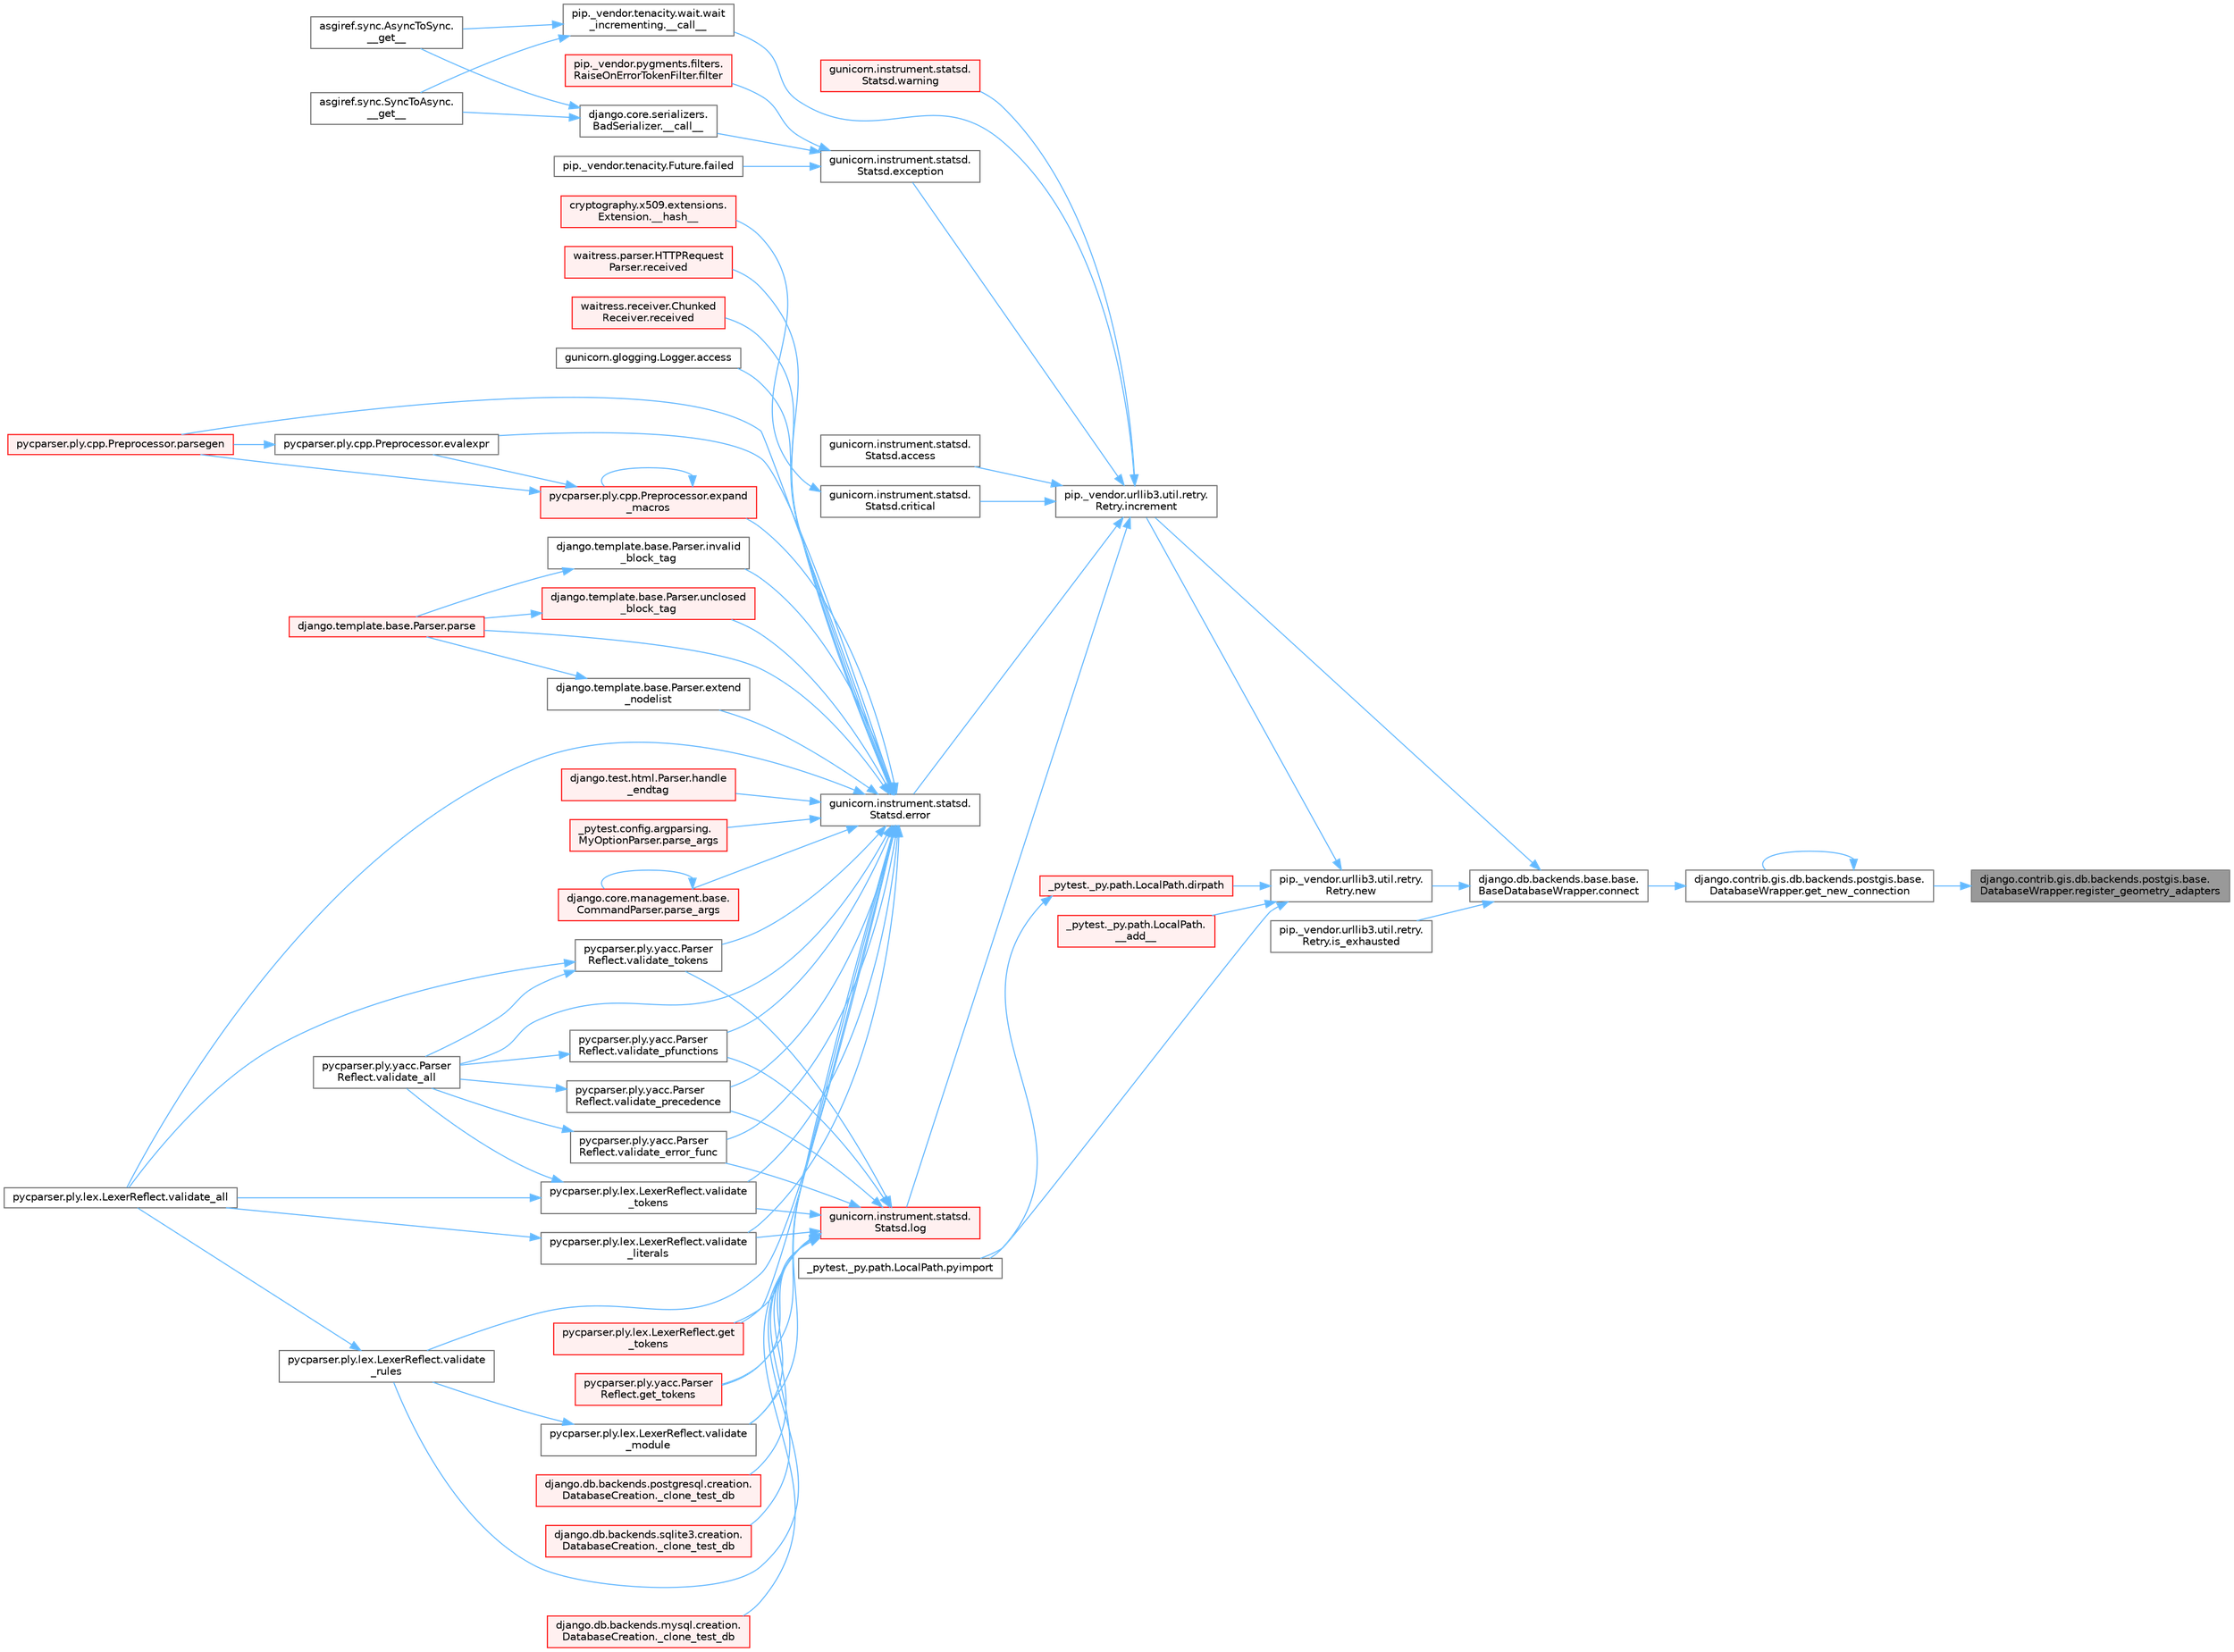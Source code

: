 digraph "django.contrib.gis.db.backends.postgis.base.DatabaseWrapper.register_geometry_adapters"
{
 // LATEX_PDF_SIZE
  bgcolor="transparent";
  edge [fontname=Helvetica,fontsize=10,labelfontname=Helvetica,labelfontsize=10];
  node [fontname=Helvetica,fontsize=10,shape=box,height=0.2,width=0.4];
  rankdir="RL";
  Node1 [id="Node000001",label="django.contrib.gis.db.backends.postgis.base.\lDatabaseWrapper.register_geometry_adapters",height=0.2,width=0.4,color="gray40", fillcolor="grey60", style="filled", fontcolor="black",tooltip=" "];
  Node1 -> Node2 [id="edge1_Node000001_Node000002",dir="back",color="steelblue1",style="solid",tooltip=" "];
  Node2 [id="Node000002",label="django.contrib.gis.db.backends.postgis.base.\lDatabaseWrapper.get_new_connection",height=0.2,width=0.4,color="grey40", fillcolor="white", style="filled",URL="$classdjango_1_1contrib_1_1gis_1_1db_1_1backends_1_1postgis_1_1base_1_1_database_wrapper.html#a176a9a0fd1827619208a1d89d345f91e",tooltip=" "];
  Node2 -> Node3 [id="edge2_Node000002_Node000003",dir="back",color="steelblue1",style="solid",tooltip=" "];
  Node3 [id="Node000003",label="django.db.backends.base.base.\lBaseDatabaseWrapper.connect",height=0.2,width=0.4,color="grey40", fillcolor="white", style="filled",URL="$classdjango_1_1db_1_1backends_1_1base_1_1base_1_1_base_database_wrapper.html#a7b64171260c3bf790ed1f563fe48ec35",tooltip=" "];
  Node3 -> Node4 [id="edge3_Node000003_Node000004",dir="back",color="steelblue1",style="solid",tooltip=" "];
  Node4 [id="Node000004",label="pip._vendor.urllib3.util.retry.\lRetry.increment",height=0.2,width=0.4,color="grey40", fillcolor="white", style="filled",URL="$classpip_1_1__vendor_1_1urllib3_1_1util_1_1retry_1_1_retry.html#a88dd993ccb2ef4b2bfa9ad0571374b12",tooltip=" "];
  Node4 -> Node5 [id="edge4_Node000004_Node000005",dir="back",color="steelblue1",style="solid",tooltip=" "];
  Node5 [id="Node000005",label="pip._vendor.tenacity.wait.wait\l_incrementing.__call__",height=0.2,width=0.4,color="grey40", fillcolor="white", style="filled",URL="$classpip_1_1__vendor_1_1tenacity_1_1wait_1_1wait__incrementing.html#af47b0264325b86a85aa5cfd3b59a28cf",tooltip=" "];
  Node5 -> Node6 [id="edge5_Node000005_Node000006",dir="back",color="steelblue1",style="solid",tooltip=" "];
  Node6 [id="Node000006",label="asgiref.sync.AsyncToSync.\l__get__",height=0.2,width=0.4,color="grey40", fillcolor="white", style="filled",URL="$classasgiref_1_1sync_1_1_async_to_sync.html#a23e9ef7a73da98dad9e3f4e65846969b",tooltip=" "];
  Node5 -> Node7 [id="edge6_Node000005_Node000007",dir="back",color="steelblue1",style="solid",tooltip=" "];
  Node7 [id="Node000007",label="asgiref.sync.SyncToAsync.\l__get__",height=0.2,width=0.4,color="grey40", fillcolor="white", style="filled",URL="$classasgiref_1_1sync_1_1_sync_to_async.html#aebdfbe3f01079a529fd2f39810597381",tooltip=" "];
  Node4 -> Node8 [id="edge7_Node000004_Node000008",dir="back",color="steelblue1",style="solid",tooltip=" "];
  Node8 [id="Node000008",label="gunicorn.instrument.statsd.\lStatsd.access",height=0.2,width=0.4,color="grey40", fillcolor="white", style="filled",URL="$classgunicorn_1_1instrument_1_1statsd_1_1_statsd.html#a54238bd99ae3e429bb3efdae3a79e8e6",tooltip=" "];
  Node4 -> Node9 [id="edge8_Node000004_Node000009",dir="back",color="steelblue1",style="solid",tooltip=" "];
  Node9 [id="Node000009",label="gunicorn.instrument.statsd.\lStatsd.critical",height=0.2,width=0.4,color="grey40", fillcolor="white", style="filled",URL="$classgunicorn_1_1instrument_1_1statsd_1_1_statsd.html#a6a14e36bb7c86f86aa200f1ba8234786",tooltip=" "];
  Node9 -> Node10 [id="edge9_Node000009_Node000010",dir="back",color="steelblue1",style="solid",tooltip=" "];
  Node10 [id="Node000010",label="cryptography.x509.extensions.\lExtension.__hash__",height=0.2,width=0.4,color="red", fillcolor="#FFF0F0", style="filled",URL="$classcryptography_1_1x509_1_1extensions_1_1_extension.html#a7744510faba9373c947790041c25021e",tooltip=" "];
  Node4 -> Node21 [id="edge10_Node000004_Node000021",dir="back",color="steelblue1",style="solid",tooltip=" "];
  Node21 [id="Node000021",label="gunicorn.instrument.statsd.\lStatsd.error",height=0.2,width=0.4,color="grey40", fillcolor="white", style="filled",URL="$classgunicorn_1_1instrument_1_1statsd_1_1_statsd.html#a00ca379c910e5842719e48e617504c12",tooltip=" "];
  Node21 -> Node22 [id="edge11_Node000021_Node000022",dir="back",color="steelblue1",style="solid",tooltip=" "];
  Node22 [id="Node000022",label="gunicorn.glogging.Logger.access",height=0.2,width=0.4,color="grey40", fillcolor="white", style="filled",URL="$classgunicorn_1_1glogging_1_1_logger.html#a3b9fcb2cb9d7803a849f41d52df08b4b",tooltip=" "];
  Node21 -> Node23 [id="edge12_Node000021_Node000023",dir="back",color="steelblue1",style="solid",tooltip=" "];
  Node23 [id="Node000023",label="pycparser.ply.cpp.Preprocessor.evalexpr",height=0.2,width=0.4,color="grey40", fillcolor="white", style="filled",URL="$classpycparser_1_1ply_1_1cpp_1_1_preprocessor.html#a3c16ad6c28242d1214d20158b02ecabd",tooltip=" "];
  Node23 -> Node24 [id="edge13_Node000023_Node000024",dir="back",color="steelblue1",style="solid",tooltip=" "];
  Node24 [id="Node000024",label="pycparser.ply.cpp.Preprocessor.parsegen",height=0.2,width=0.4,color="red", fillcolor="#FFF0F0", style="filled",URL="$classpycparser_1_1ply_1_1cpp_1_1_preprocessor.html#aad71ed64ebab07f9eafb0b36f9108723",tooltip=" "];
  Node21 -> Node1603 [id="edge14_Node000021_Node001603",dir="back",color="steelblue1",style="solid",tooltip=" "];
  Node1603 [id="Node001603",label="pycparser.ply.cpp.Preprocessor.expand\l_macros",height=0.2,width=0.4,color="red", fillcolor="#FFF0F0", style="filled",URL="$classpycparser_1_1ply_1_1cpp_1_1_preprocessor.html#a4ac7e926ac9f68ef96f58e704a570d42",tooltip=" "];
  Node1603 -> Node23 [id="edge15_Node001603_Node000023",dir="back",color="steelblue1",style="solid",tooltip=" "];
  Node1603 -> Node1603 [id="edge16_Node001603_Node001603",dir="back",color="steelblue1",style="solid",tooltip=" "];
  Node1603 -> Node24 [id="edge17_Node001603_Node000024",dir="back",color="steelblue1",style="solid",tooltip=" "];
  Node21 -> Node1605 [id="edge18_Node000021_Node001605",dir="back",color="steelblue1",style="solid",tooltip=" "];
  Node1605 [id="Node001605",label="django.template.base.Parser.extend\l_nodelist",height=0.2,width=0.4,color="grey40", fillcolor="white", style="filled",URL="$classdjango_1_1template_1_1base_1_1_parser.html#a18cc3b61dee227ebe679d5a97e219f55",tooltip=" "];
  Node1605 -> Node1606 [id="edge19_Node001605_Node001606",dir="back",color="steelblue1",style="solid",tooltip=" "];
  Node1606 [id="Node001606",label="django.template.base.Parser.parse",height=0.2,width=0.4,color="red", fillcolor="#FFF0F0", style="filled",URL="$classdjango_1_1template_1_1base_1_1_parser.html#adf49a6d849c5bc731f4dcd79bbd13e52",tooltip=" "];
  Node21 -> Node1613 [id="edge20_Node000021_Node001613",dir="back",color="steelblue1",style="solid",tooltip=" "];
  Node1613 [id="Node001613",label="pycparser.ply.lex.LexerReflect.get\l_tokens",height=0.2,width=0.4,color="red", fillcolor="#FFF0F0", style="filled",URL="$classpycparser_1_1ply_1_1lex_1_1_lexer_reflect.html#a10983bce282c9b55abb82ce3807c6286",tooltip=" "];
  Node21 -> Node1615 [id="edge21_Node000021_Node001615",dir="back",color="steelblue1",style="solid",tooltip=" "];
  Node1615 [id="Node001615",label="pycparser.ply.yacc.Parser\lReflect.get_tokens",height=0.2,width=0.4,color="red", fillcolor="#FFF0F0", style="filled",URL="$classpycparser_1_1ply_1_1yacc_1_1_parser_reflect.html#a32a8391d1552f74d1fd812eec68dc908",tooltip=" "];
  Node21 -> Node1616 [id="edge22_Node000021_Node001616",dir="back",color="steelblue1",style="solid",tooltip=" "];
  Node1616 [id="Node001616",label="django.test.html.Parser.handle\l_endtag",height=0.2,width=0.4,color="red", fillcolor="#FFF0F0", style="filled",URL="$classdjango_1_1test_1_1html_1_1_parser.html#a884b3359f3c54327e1eb7315d24e003d",tooltip=" "];
  Node21 -> Node1618 [id="edge23_Node000021_Node001618",dir="back",color="steelblue1",style="solid",tooltip=" "];
  Node1618 [id="Node001618",label="django.template.base.Parser.invalid\l_block_tag",height=0.2,width=0.4,color="grey40", fillcolor="white", style="filled",URL="$classdjango_1_1template_1_1base_1_1_parser.html#ad5b5b4e7969f94be4891ad344fb51af5",tooltip=" "];
  Node1618 -> Node1606 [id="edge24_Node001618_Node001606",dir="back",color="steelblue1",style="solid",tooltip=" "];
  Node21 -> Node1606 [id="edge25_Node000021_Node001606",dir="back",color="steelblue1",style="solid",tooltip=" "];
  Node21 -> Node1619 [id="edge26_Node000021_Node001619",dir="back",color="steelblue1",style="solid",tooltip=" "];
  Node1619 [id="Node001619",label="_pytest.config.argparsing.\lMyOptionParser.parse_args",height=0.2,width=0.4,color="red", fillcolor="#FFF0F0", style="filled",URL="$class__pytest_1_1config_1_1argparsing_1_1_my_option_parser.html#ab9c41ef7aa3563347d264f1b7a8a1a66",tooltip=" "];
  Node21 -> Node1622 [id="edge27_Node000021_Node001622",dir="back",color="steelblue1",style="solid",tooltip=" "];
  Node1622 [id="Node001622",label="django.core.management.base.\lCommandParser.parse_args",height=0.2,width=0.4,color="red", fillcolor="#FFF0F0", style="filled",URL="$classdjango_1_1core_1_1management_1_1base_1_1_command_parser.html#a3bfc67243196388c65ea6d0755637db5",tooltip=" "];
  Node1622 -> Node1622 [id="edge28_Node001622_Node001622",dir="back",color="steelblue1",style="solid",tooltip=" "];
  Node21 -> Node24 [id="edge29_Node000021_Node000024",dir="back",color="steelblue1",style="solid",tooltip=" "];
  Node21 -> Node1623 [id="edge30_Node000021_Node001623",dir="back",color="steelblue1",style="solid",tooltip=" "];
  Node1623 [id="Node001623",label="waitress.parser.HTTPRequest\lParser.received",height=0.2,width=0.4,color="red", fillcolor="#FFF0F0", style="filled",URL="$classwaitress_1_1parser_1_1_h_t_t_p_request_parser.html#a37aaf6b973fa4959ae4fe6fe4048fc24",tooltip=" "];
  Node21 -> Node1624 [id="edge31_Node000021_Node001624",dir="back",color="steelblue1",style="solid",tooltip=" "];
  Node1624 [id="Node001624",label="waitress.receiver.Chunked\lReceiver.received",height=0.2,width=0.4,color="red", fillcolor="#FFF0F0", style="filled",URL="$classwaitress_1_1receiver_1_1_chunked_receiver.html#a560337d435bad205b28d765329a3d9e0",tooltip=" "];
  Node21 -> Node1625 [id="edge32_Node000021_Node001625",dir="back",color="steelblue1",style="solid",tooltip=" "];
  Node1625 [id="Node001625",label="django.template.base.Parser.unclosed\l_block_tag",height=0.2,width=0.4,color="red", fillcolor="#FFF0F0", style="filled",URL="$classdjango_1_1template_1_1base_1_1_parser.html#a5ee190e13908db0573b7687deb43b639",tooltip=" "];
  Node1625 -> Node1606 [id="edge33_Node001625_Node001606",dir="back",color="steelblue1",style="solid",tooltip=" "];
  Node21 -> Node1627 [id="edge34_Node000021_Node001627",dir="back",color="steelblue1",style="solid",tooltip=" "];
  Node1627 [id="Node001627",label="pycparser.ply.lex.LexerReflect.validate_all",height=0.2,width=0.4,color="grey40", fillcolor="white", style="filled",URL="$classpycparser_1_1ply_1_1lex_1_1_lexer_reflect.html#a218bcca937278cc45093167729bfb7ac",tooltip=" "];
  Node21 -> Node1433 [id="edge35_Node000021_Node001433",dir="back",color="steelblue1",style="solid",tooltip=" "];
  Node1433 [id="Node001433",label="pycparser.ply.yacc.Parser\lReflect.validate_all",height=0.2,width=0.4,color="grey40", fillcolor="white", style="filled",URL="$classpycparser_1_1ply_1_1yacc_1_1_parser_reflect.html#a96ac0824424f670c89156918f699b845",tooltip=" "];
  Node21 -> Node1628 [id="edge36_Node000021_Node001628",dir="back",color="steelblue1",style="solid",tooltip=" "];
  Node1628 [id="Node001628",label="pycparser.ply.yacc.Parser\lReflect.validate_error_func",height=0.2,width=0.4,color="grey40", fillcolor="white", style="filled",URL="$classpycparser_1_1ply_1_1yacc_1_1_parser_reflect.html#abb7904164b127d4246ed5a91ddf741a8",tooltip=" "];
  Node1628 -> Node1433 [id="edge37_Node001628_Node001433",dir="back",color="steelblue1",style="solid",tooltip=" "];
  Node21 -> Node1629 [id="edge38_Node000021_Node001629",dir="back",color="steelblue1",style="solid",tooltip=" "];
  Node1629 [id="Node001629",label="pycparser.ply.lex.LexerReflect.validate\l_literals",height=0.2,width=0.4,color="grey40", fillcolor="white", style="filled",URL="$classpycparser_1_1ply_1_1lex_1_1_lexer_reflect.html#a7797d2874e80da683e656d5ba97f4a11",tooltip=" "];
  Node1629 -> Node1627 [id="edge39_Node001629_Node001627",dir="back",color="steelblue1",style="solid",tooltip=" "];
  Node21 -> Node1630 [id="edge40_Node000021_Node001630",dir="back",color="steelblue1",style="solid",tooltip=" "];
  Node1630 [id="Node001630",label="pycparser.ply.lex.LexerReflect.validate\l_module",height=0.2,width=0.4,color="grey40", fillcolor="white", style="filled",URL="$classpycparser_1_1ply_1_1lex_1_1_lexer_reflect.html#ac4c78bbfe7d389bff02bd7fb7222d4f9",tooltip=" "];
  Node1630 -> Node1631 [id="edge41_Node001630_Node001631",dir="back",color="steelblue1",style="solid",tooltip=" "];
  Node1631 [id="Node001631",label="pycparser.ply.lex.LexerReflect.validate\l_rules",height=0.2,width=0.4,color="grey40", fillcolor="white", style="filled",URL="$classpycparser_1_1ply_1_1lex_1_1_lexer_reflect.html#a16c717b08e8dfb81b432995308be295a",tooltip=" "];
  Node1631 -> Node1627 [id="edge42_Node001631_Node001627",dir="back",color="steelblue1",style="solid",tooltip=" "];
  Node21 -> Node1632 [id="edge43_Node000021_Node001632",dir="back",color="steelblue1",style="solid",tooltip=" "];
  Node1632 [id="Node001632",label="pycparser.ply.yacc.Parser\lReflect.validate_pfunctions",height=0.2,width=0.4,color="grey40", fillcolor="white", style="filled",URL="$classpycparser_1_1ply_1_1yacc_1_1_parser_reflect.html#ad6caed0ceb47c1d26816271401d68b32",tooltip=" "];
  Node1632 -> Node1433 [id="edge44_Node001632_Node001433",dir="back",color="steelblue1",style="solid",tooltip=" "];
  Node21 -> Node1633 [id="edge45_Node000021_Node001633",dir="back",color="steelblue1",style="solid",tooltip=" "];
  Node1633 [id="Node001633",label="pycparser.ply.yacc.Parser\lReflect.validate_precedence",height=0.2,width=0.4,color="grey40", fillcolor="white", style="filled",URL="$classpycparser_1_1ply_1_1yacc_1_1_parser_reflect.html#a21d35acc015ce3c629247dc491dd9d20",tooltip=" "];
  Node1633 -> Node1433 [id="edge46_Node001633_Node001433",dir="back",color="steelblue1",style="solid",tooltip=" "];
  Node21 -> Node1631 [id="edge47_Node000021_Node001631",dir="back",color="steelblue1",style="solid",tooltip=" "];
  Node21 -> Node1634 [id="edge48_Node000021_Node001634",dir="back",color="steelblue1",style="solid",tooltip=" "];
  Node1634 [id="Node001634",label="pycparser.ply.lex.LexerReflect.validate\l_tokens",height=0.2,width=0.4,color="grey40", fillcolor="white", style="filled",URL="$classpycparser_1_1ply_1_1lex_1_1_lexer_reflect.html#a4bdc9e539877f748edefcd978105615b",tooltip=" "];
  Node1634 -> Node1627 [id="edge49_Node001634_Node001627",dir="back",color="steelblue1",style="solid",tooltip=" "];
  Node1634 -> Node1433 [id="edge50_Node001634_Node001433",dir="back",color="steelblue1",style="solid",tooltip=" "];
  Node21 -> Node1635 [id="edge51_Node000021_Node001635",dir="back",color="steelblue1",style="solid",tooltip=" "];
  Node1635 [id="Node001635",label="pycparser.ply.yacc.Parser\lReflect.validate_tokens",height=0.2,width=0.4,color="grey40", fillcolor="white", style="filled",URL="$classpycparser_1_1ply_1_1yacc_1_1_parser_reflect.html#a8fc22ab3debc6125e0b5cd26910f94f4",tooltip=" "];
  Node1635 -> Node1627 [id="edge52_Node001635_Node001627",dir="back",color="steelblue1",style="solid",tooltip=" "];
  Node1635 -> Node1433 [id="edge53_Node001635_Node001433",dir="back",color="steelblue1",style="solid",tooltip=" "];
  Node4 -> Node3174 [id="edge54_Node000004_Node003174",dir="back",color="steelblue1",style="solid",tooltip=" "];
  Node3174 [id="Node003174",label="gunicorn.instrument.statsd.\lStatsd.exception",height=0.2,width=0.4,color="grey40", fillcolor="white", style="filled",URL="$classgunicorn_1_1instrument_1_1statsd_1_1_statsd.html#adb608a3f95da3d6e3a9c000265fd866b",tooltip=" "];
  Node3174 -> Node3175 [id="edge55_Node003174_Node003175",dir="back",color="steelblue1",style="solid",tooltip=" "];
  Node3175 [id="Node003175",label="django.core.serializers.\lBadSerializer.__call__",height=0.2,width=0.4,color="grey40", fillcolor="white", style="filled",URL="$classdjango_1_1core_1_1serializers_1_1_bad_serializer.html#a6e73e3ac062790cfce2cf052525ec528",tooltip=" "];
  Node3175 -> Node6 [id="edge56_Node003175_Node000006",dir="back",color="steelblue1",style="solid",tooltip=" "];
  Node3175 -> Node7 [id="edge57_Node003175_Node000007",dir="back",color="steelblue1",style="solid",tooltip=" "];
  Node3174 -> Node3176 [id="edge58_Node003174_Node003176",dir="back",color="steelblue1",style="solid",tooltip=" "];
  Node3176 [id="Node003176",label="pip._vendor.tenacity.Future.failed",height=0.2,width=0.4,color="grey40", fillcolor="white", style="filled",URL="$classpip_1_1__vendor_1_1tenacity_1_1_future.html#affa139740865e503ef9e4b87a38c0657",tooltip=" "];
  Node3174 -> Node3177 [id="edge59_Node003174_Node003177",dir="back",color="steelblue1",style="solid",tooltip=" "];
  Node3177 [id="Node003177",label="pip._vendor.pygments.filters.\lRaiseOnErrorTokenFilter.filter",height=0.2,width=0.4,color="red", fillcolor="#FFF0F0", style="filled",URL="$classpip_1_1__vendor_1_1pygments_1_1filters_1_1_raise_on_error_token_filter.html#aacf420bb16c8d3a430b88e78ee35b253",tooltip=" "];
  Node4 -> Node3178 [id="edge60_Node000004_Node003178",dir="back",color="steelblue1",style="solid",tooltip=" "];
  Node3178 [id="Node003178",label="gunicorn.instrument.statsd.\lStatsd.log",height=0.2,width=0.4,color="red", fillcolor="#FFF0F0", style="filled",URL="$classgunicorn_1_1instrument_1_1statsd_1_1_statsd.html#ab99145cf0b7c66dbcebcbdcbd44b4953",tooltip=" "];
  Node3178 -> Node378 [id="edge61_Node003178_Node000378",dir="back",color="steelblue1",style="solid",tooltip=" "];
  Node378 [id="Node000378",label="django.db.backends.mysql.creation.\lDatabaseCreation._clone_test_db",height=0.2,width=0.4,color="red", fillcolor="#FFF0F0", style="filled",URL="$classdjango_1_1db_1_1backends_1_1mysql_1_1creation_1_1_database_creation.html#ab4d99b6a9b6a81141d0fba9440d91619",tooltip=" "];
  Node3178 -> Node380 [id="edge62_Node003178_Node000380",dir="back",color="steelblue1",style="solid",tooltip=" "];
  Node380 [id="Node000380",label="django.db.backends.postgresql.creation.\lDatabaseCreation._clone_test_db",height=0.2,width=0.4,color="red", fillcolor="#FFF0F0", style="filled",URL="$classdjango_1_1db_1_1backends_1_1postgresql_1_1creation_1_1_database_creation.html#ab57e8a2ba94a8a4888fd435036b4c322",tooltip=" "];
  Node3178 -> Node381 [id="edge63_Node003178_Node000381",dir="back",color="steelblue1",style="solid",tooltip=" "];
  Node381 [id="Node000381",label="django.db.backends.sqlite3.creation.\lDatabaseCreation._clone_test_db",height=0.2,width=0.4,color="red", fillcolor="#FFF0F0", style="filled",URL="$classdjango_1_1db_1_1backends_1_1sqlite3_1_1creation_1_1_database_creation.html#a43a28bd11187e2b0677fd0be7643387b",tooltip=" "];
  Node3178 -> Node1613 [id="edge64_Node003178_Node001613",dir="back",color="steelblue1",style="solid",tooltip=" "];
  Node3178 -> Node1615 [id="edge65_Node003178_Node001615",dir="back",color="steelblue1",style="solid",tooltip=" "];
  Node3178 -> Node1628 [id="edge66_Node003178_Node001628",dir="back",color="steelblue1",style="solid",tooltip=" "];
  Node3178 -> Node1629 [id="edge67_Node003178_Node001629",dir="back",color="steelblue1",style="solid",tooltip=" "];
  Node3178 -> Node1630 [id="edge68_Node003178_Node001630",dir="back",color="steelblue1",style="solid",tooltip=" "];
  Node3178 -> Node1632 [id="edge69_Node003178_Node001632",dir="back",color="steelblue1",style="solid",tooltip=" "];
  Node3178 -> Node1633 [id="edge70_Node003178_Node001633",dir="back",color="steelblue1",style="solid",tooltip=" "];
  Node3178 -> Node1631 [id="edge71_Node003178_Node001631",dir="back",color="steelblue1",style="solid",tooltip=" "];
  Node3178 -> Node1634 [id="edge72_Node003178_Node001634",dir="back",color="steelblue1",style="solid",tooltip=" "];
  Node3178 -> Node1635 [id="edge73_Node003178_Node001635",dir="back",color="steelblue1",style="solid",tooltip=" "];
  Node4 -> Node3179 [id="edge74_Node000004_Node003179",dir="back",color="steelblue1",style="solid",tooltip=" "];
  Node3179 [id="Node003179",label="gunicorn.instrument.statsd.\lStatsd.warning",height=0.2,width=0.4,color="red", fillcolor="#FFF0F0", style="filled",URL="$classgunicorn_1_1instrument_1_1statsd_1_1_statsd.html#a4b25361c9be113a5555acee1dd23fc61",tooltip=" "];
  Node3 -> Node932 [id="edge75_Node000003_Node000932",dir="back",color="steelblue1",style="solid",tooltip=" "];
  Node932 [id="Node000932",label="pip._vendor.urllib3.util.retry.\lRetry.is_exhausted",height=0.2,width=0.4,color="grey40", fillcolor="white", style="filled",URL="$classpip_1_1__vendor_1_1urllib3_1_1util_1_1retry_1_1_retry.html#ad8d42bd72e35f497daf9a0359560969d",tooltip=" "];
  Node3 -> Node933 [id="edge76_Node000003_Node000933",dir="back",color="steelblue1",style="solid",tooltip=" "];
  Node933 [id="Node000933",label="pip._vendor.urllib3.util.retry.\lRetry.new",height=0.2,width=0.4,color="grey40", fillcolor="white", style="filled",URL="$classpip_1_1__vendor_1_1urllib3_1_1util_1_1retry_1_1_retry.html#ab806585412b9d9b3c0d882fb4bd8d3c0",tooltip=" "];
  Node933 -> Node666 [id="edge77_Node000933_Node000666",dir="back",color="steelblue1",style="solid",tooltip=" "];
  Node666 [id="Node000666",label="_pytest._py.path.LocalPath.\l__add__",height=0.2,width=0.4,color="red", fillcolor="#FFF0F0", style="filled",URL="$class__pytest_1_1__py_1_1path_1_1_local_path.html#abe95df43f29943a2ec6ccad0c25662da",tooltip=" "];
  Node933 -> Node934 [id="edge78_Node000933_Node000934",dir="back",color="steelblue1",style="solid",tooltip=" "];
  Node934 [id="Node000934",label="_pytest._py.path.LocalPath.dirpath",height=0.2,width=0.4,color="red", fillcolor="#FFF0F0", style="filled",URL="$class__pytest_1_1__py_1_1path_1_1_local_path.html#aa8766bdaffd39f928eaae6f30b741b05",tooltip=" "];
  Node934 -> Node1118 [id="edge79_Node000934_Node001118",dir="back",color="steelblue1",style="solid",tooltip=" "];
  Node1118 [id="Node001118",label="_pytest._py.path.LocalPath.pyimport",height=0.2,width=0.4,color="grey40", fillcolor="white", style="filled",URL="$class__pytest_1_1__py_1_1path_1_1_local_path.html#aaf2fbd0a1a8554d138b60c28ca682b75",tooltip=" "];
  Node933 -> Node4 [id="edge80_Node000933_Node000004",dir="back",color="steelblue1",style="solid",tooltip=" "];
  Node933 -> Node1118 [id="edge81_Node000933_Node001118",dir="back",color="steelblue1",style="solid",tooltip=" "];
  Node2 -> Node2 [id="edge82_Node000002_Node000002",dir="back",color="steelblue1",style="solid",tooltip=" "];
}

